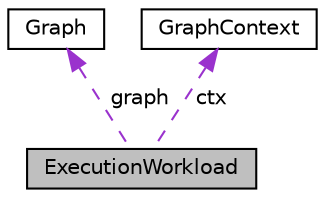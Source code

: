 digraph "ExecutionWorkload"
{
 // LATEX_PDF_SIZE
  edge [fontname="Helvetica",fontsize="10",labelfontname="Helvetica",labelfontsize="10"];
  node [fontname="Helvetica",fontsize="10",shape=record];
  Node1 [label="ExecutionWorkload",height=0.2,width=0.4,color="black", fillcolor="grey75", style="filled", fontcolor="black",tooltip="Execution workload."];
  Node2 -> Node1 [dir="back",color="darkorchid3",fontsize="10",style="dashed",label=" graph" ,fontname="Helvetica"];
  Node2 [label="Graph",height=0.2,width=0.4,color="black", fillcolor="white", style="filled",URL="$classarm__compute_1_1graph_1_1_graph.xhtml",tooltip="Graph class."];
  Node3 -> Node1 [dir="back",color="darkorchid3",fontsize="10",style="dashed",label=" ctx" ,fontname="Helvetica"];
  Node3 [label="GraphContext",height=0.2,width=0.4,color="black", fillcolor="white", style="filled",URL="$classarm__compute_1_1graph_1_1_graph_context.xhtml",tooltip="Graph context."];
}
